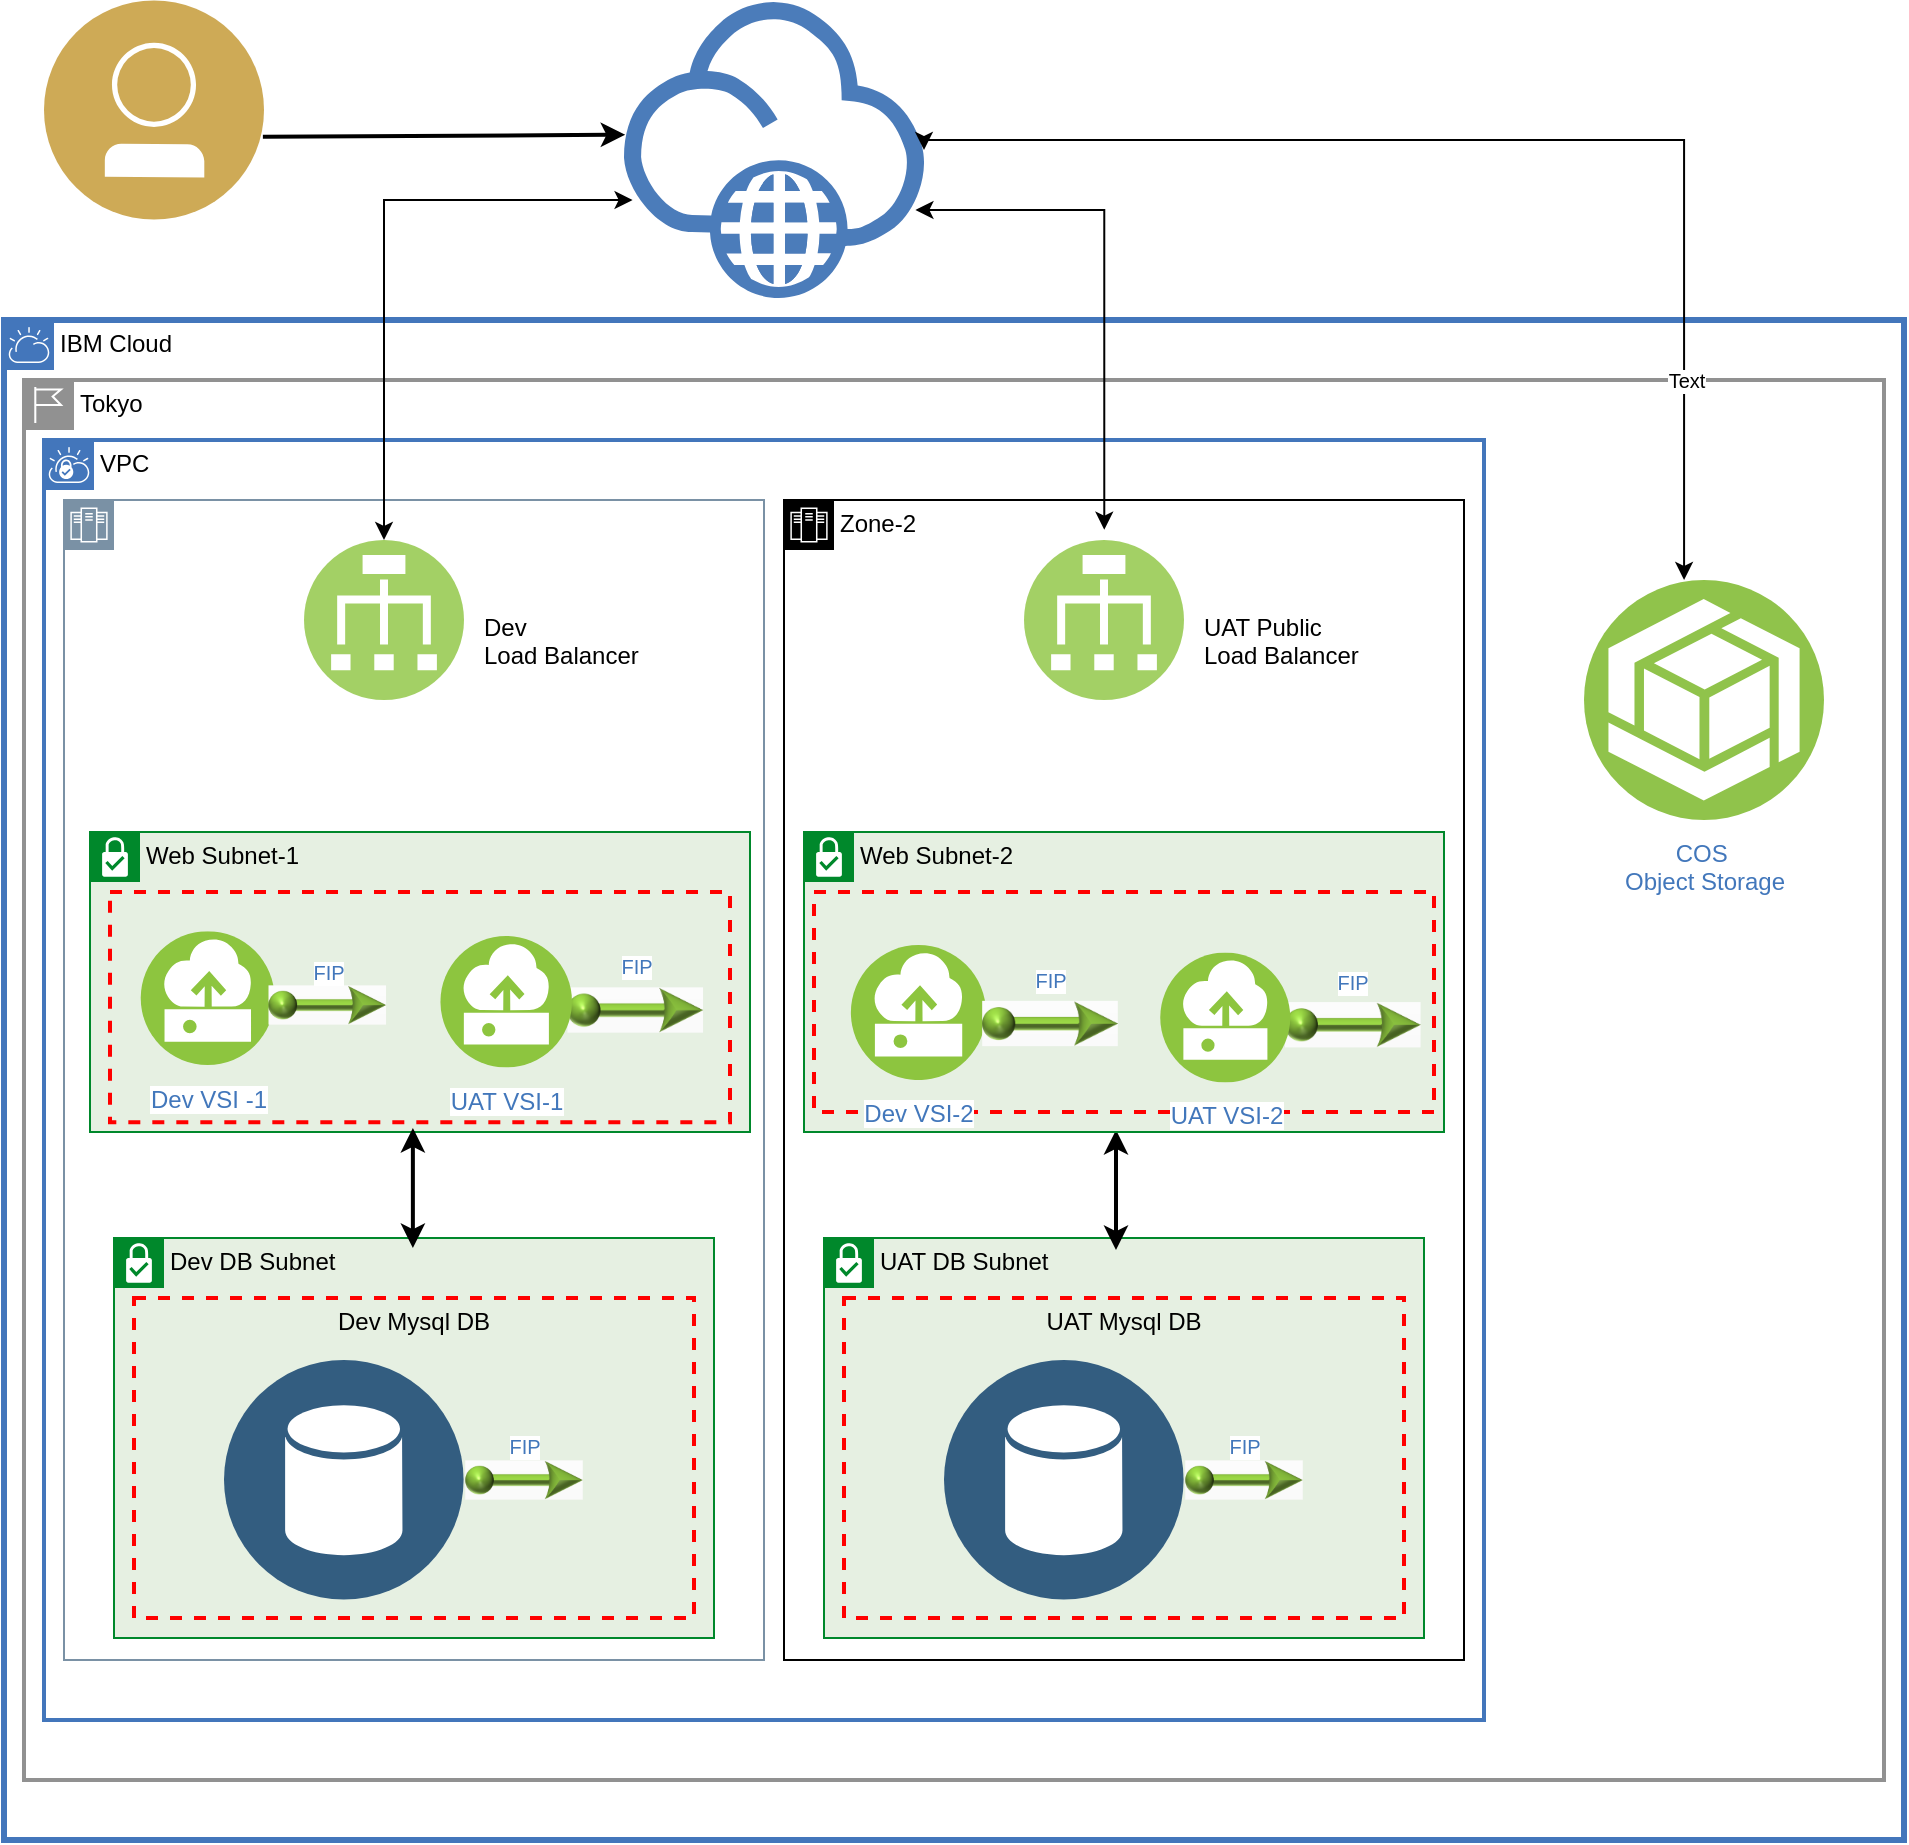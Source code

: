 <mxfile version="16.6.5" type="github">
  <diagram id="bMfHXcnNPN3_OucriJFl" name="Page-1">
    <mxGraphModel dx="1140" dy="571" grid="1" gridSize="10" guides="1" tooltips="1" connect="1" arrows="1" fold="1" page="1" pageScale="1" pageWidth="850" pageHeight="1100" background="none" math="0" shadow="0">
      <root>
        <mxCell id="0" />
        <mxCell id="1" parent="0" />
        <mxCell id="-SGei8ItMMGrmaWpwYBP-245" value="IBM Cloud" style="shape=mxgraph.ibm.box;prType=cloud;fontStyle=0;verticalAlign=top;align=left;spacingLeft=32;spacingTop=4;fillColor=none;rounded=0;whiteSpace=wrap;html=1;strokeColor=#4376BB;strokeWidth=3;dashed=0;container=0;spacing=-4;collapsible=0;expand=0;recursiveResize=0;fontSize=12;fontColor=#000000;" parent="1" vertex="1">
          <mxGeometry x="10" y="170" width="950" height="760" as="geometry" />
        </mxCell>
        <mxCell id="-SGei8ItMMGrmaWpwYBP-246" value="Tokyo" style="shape=mxgraph.ibm.box;prType=region;fontStyle=0;verticalAlign=top;align=left;spacingLeft=32;spacingTop=4;fillColor=none;rounded=0;whiteSpace=wrap;html=1;strokeColor=#919191;strokeWidth=2;dashed=0;container=0;spacing=-4;collapsible=0;expand=0;recursiveResize=0;fontSize=12;fontColor=#000000;" parent="1" vertex="1">
          <mxGeometry x="20" y="200" width="930" height="700" as="geometry" />
        </mxCell>
        <mxCell id="-SGei8ItMMGrmaWpwYBP-248" value="VPC" style="shape=mxgraph.ibm.box;prType=vpc;fontStyle=0;verticalAlign=top;align=left;spacingLeft=32;spacingTop=4;fillColor=none;rounded=0;whiteSpace=wrap;html=1;strokeColor=#4376BB;strokeWidth=2;dashed=0;container=1;spacing=-4;collapsible=0;expand=0;recursiveResize=0;horizontal=1;" parent="1" vertex="1">
          <mxGeometry x="30" y="230" width="720" height="640" as="geometry" />
        </mxCell>
        <mxCell id="ziAIK8e2hK0k-ULHB1On-2" value="Zone-2" style="shape=mxgraph.ibm.box;prType=zone;fontStyle=0;verticalAlign=top;align=left;spacingLeft=32;spacingTop=4;fillColor=none;rounded=0;whiteSpace=wrap;html=1;strokeColor=#000000;strokeWidth=1;dashed=0;container=1;spacing=-4;collapsible=0;expand=0;recursiveResize=0;" vertex="1" parent="-SGei8ItMMGrmaWpwYBP-248">
          <mxGeometry x="370" y="30" width="340" height="580" as="geometry" />
        </mxCell>
        <mxCell id="ziAIK8e2hK0k-ULHB1On-80" value="UAT DB Subnet" style="shape=mxgraph.ibm.box;prType=subnet;fontStyle=0;verticalAlign=top;align=left;spacingLeft=32;spacingTop=4;fillColor=#E6F0E2;rounded=0;whiteSpace=wrap;html=1;strokeColor=#00882B;strokeWidth=1;dashed=0;container=1;spacing=-4;collapsible=0;expand=0;recursiveResize=0;shadow=0;labelBackgroundColor=none;labelBorderColor=none;fontColor=#000000;" vertex="1" parent="ziAIK8e2hK0k-ULHB1On-2">
          <mxGeometry x="20" y="369" width="300" height="200" as="geometry" />
        </mxCell>
        <mxCell id="ziAIK8e2hK0k-ULHB1On-81" value="UAT Mysql DB" style="fontStyle=0;verticalAlign=top;align=center;spacingTop=-2;fillColor=none;rounded=0;whiteSpace=wrap;html=1;strokeColor=#FF0000;strokeWidth=2;dashed=1;container=1;collapsible=0;expand=0;recursiveResize=0;shadow=0;labelBackgroundColor=none;labelBorderColor=none;fontColor=#000000;" vertex="1" parent="ziAIK8e2hK0k-ULHB1On-80">
          <mxGeometry x="10" y="30" width="280" height="160" as="geometry" />
        </mxCell>
        <mxCell id="ziAIK8e2hK0k-ULHB1On-82" value="" style="aspect=fixed;perimeter=ellipsePerimeter;html=1;align=center;shadow=0;dashed=0;fontColor=#4277BB;labelBackgroundColor=#ffffff;fontSize=12;spacingTop=3;image;image=img/lib/ibm/data/data_services.svg;labelBorderColor=none;strokeColor=#000000;fillColor=none;" vertex="1" parent="ziAIK8e2hK0k-ULHB1On-81">
          <mxGeometry x="50" y="31" width="120" height="120" as="geometry" />
        </mxCell>
        <mxCell id="ziAIK8e2hK0k-ULHB1On-92" value="FIP" style="aspect=fixed;perimeter=ellipsePerimeter;html=1;align=center;shadow=0;dashed=0;fontColor=#4277BB;labelBackgroundColor=#ffffff;fontSize=10;spacingTop=2;image;image=img/lib/ibm/vpc/FloatingIP.svg;labelBorderColor=none;strokeColor=#000000;fillColor=none;horizontal=1;verticalAlign=bottom;labelPosition=center;verticalLabelPosition=top;spacing=-20;" vertex="1" parent="ziAIK8e2hK0k-ULHB1On-81">
          <mxGeometry x="170" y="61" width="60" height="60" as="geometry" />
        </mxCell>
        <mxCell id="ziAIK8e2hK0k-ULHB1On-84" value="" style="endArrow=classic;startArrow=classic;html=1;rounded=0;fontColor=#000000;strokeWidth=2;" edge="1" parent="ziAIK8e2hK0k-ULHB1On-2">
          <mxGeometry width="50" height="50" relative="1" as="geometry">
            <mxPoint x="166" y="375" as="sourcePoint" />
            <mxPoint x="166" y="315" as="targetPoint" />
          </mxGeometry>
        </mxCell>
        <object label="UAT Public&#xa;Load Balancer" placeholders="1" fgdfgdfgd="" id="ziAIK8e2hK0k-ULHB1On-97">
          <mxCell style="aspect=fixed;perimeter=ellipsePerimeter;align=left;shadow=0;dashed=0;fontColor=#000000;labelBackgroundColor=none;fontSize=12;spacingTop=-58;image;image=img/lib/ibm/vpc/LoadBalancer.svg;strokeColor=#999999;fillColor=none;opacity=80;labelBorderColor=none;whiteSpace=wrap;textDirection=ltr;verticalAlign=top;horizontal=1;direction=east;labelPosition=right;verticalLabelPosition=bottom;spacing=10;spacingBottom=6;spacingRight=5;" vertex="1" parent="ziAIK8e2hK0k-ULHB1On-2">
            <mxGeometry x="120" y="20" width="80" height="80" as="geometry" />
          </mxCell>
        </object>
        <mxCell id="ziAIK8e2hK0k-ULHB1On-25" value="" style="group" vertex="1" connectable="0" parent="ziAIK8e2hK0k-ULHB1On-2">
          <mxGeometry x="10" y="166" width="320" height="150" as="geometry" />
        </mxCell>
        <mxCell id="ziAIK8e2hK0k-ULHB1On-26" value="" style="group" vertex="1" connectable="0" parent="ziAIK8e2hK0k-ULHB1On-25">
          <mxGeometry width="320.0" height="150.0" as="geometry" />
        </mxCell>
        <mxCell id="ziAIK8e2hK0k-ULHB1On-27" value="&lt;font color=&quot;#000000&quot;&gt;Web Subnet-2&lt;/font&gt;" style="shape=mxgraph.ibm.box;prType=subnet;fontStyle=0;verticalAlign=top;align=left;spacingLeft=32;spacingTop=4;fillColor=#E6F0E2;rounded=0;whiteSpace=wrap;html=1;strokeColor=#00882B;strokeWidth=1;dashed=0;container=1;spacing=-4;collapsible=0;expand=0;recursiveResize=0;fontSize=12;fontColor=#FFFFFF;" vertex="1" parent="ziAIK8e2hK0k-ULHB1On-26">
          <mxGeometry width="320.0" height="150.0" as="geometry" />
        </mxCell>
        <mxCell id="ziAIK8e2hK0k-ULHB1On-48" value="" style="fontStyle=0;verticalAlign=top;align=center;spacingTop=-2;fillColor=none;rounded=0;whiteSpace=wrap;html=1;strokeColor=#FF0000;strokeWidth=2;dashed=1;container=1;collapsible=0;expand=0;recursiveResize=0;shadow=0;labelBackgroundColor=none;labelBorderColor=none;fontColor=#000000;" vertex="1" parent="ziAIK8e2hK0k-ULHB1On-27">
          <mxGeometry x="5" y="30" width="310" height="110" as="geometry" />
        </mxCell>
        <mxCell id="ziAIK8e2hK0k-ULHB1On-28" value="Dev VSI-2" style="aspect=fixed;perimeter=ellipsePerimeter;html=1;align=center;shadow=0;dashed=0;fontColor=#4277BB;labelBackgroundColor=#ffffff;fontSize=12;spacingTop=3;image;image=img/lib/ibm/vpc/Instance.svg;strokeColor=#0000FF;fillColor=#B3B3B3;" vertex="1" parent="ziAIK8e2hK0k-ULHB1On-48">
          <mxGeometry x="10" y="26.5" width="84.42" height="67.54" as="geometry" />
        </mxCell>
        <mxCell id="ziAIK8e2hK0k-ULHB1On-96" value="FIP" style="aspect=fixed;perimeter=ellipsePerimeter;html=1;align=center;shadow=0;dashed=0;fontColor=#4277BB;labelBackgroundColor=#ffffff;fontSize=10;spacingTop=2;image;image=img/lib/ibm/vpc/FloatingIP.svg;labelBorderColor=none;strokeColor=#000000;fillColor=none;horizontal=1;verticalAlign=bottom;labelPosition=center;verticalLabelPosition=top;spacing=-20;" vertex="1" parent="ziAIK8e2hK0k-ULHB1On-48">
          <mxGeometry x="234.76" y="31.75" width="69.24" height="69.24" as="geometry" />
        </mxCell>
        <mxCell id="ziAIK8e2hK0k-ULHB1On-95" value="FIP" style="aspect=fixed;perimeter=ellipsePerimeter;html=1;align=center;shadow=0;dashed=0;fontColor=#4277BB;labelBackgroundColor=#ffffff;fontSize=10;spacingTop=2;image;image=img/lib/ibm/vpc/FloatingIP.svg;labelBorderColor=none;strokeColor=#000000;fillColor=none;horizontal=1;verticalAlign=bottom;labelPosition=center;verticalLabelPosition=top;spacing=-20;" vertex="1" parent="ziAIK8e2hK0k-ULHB1On-26">
          <mxGeometry x="88.38" y="61.13" width="69.24" height="69.24" as="geometry" />
        </mxCell>
        <mxCell id="ziAIK8e2hK0k-ULHB1On-29" value="UAT VSI-2" style="aspect=fixed;perimeter=ellipsePerimeter;html=1;align=center;shadow=0;dashed=0;fontColor=#4277BB;labelBackgroundColor=#ffffff;fontSize=12;spacingTop=3;image;image=img/lib/ibm/vpc/Instance.svg;strokeColor=#0000FF;fillColor=#B3B3B3;" vertex="1" parent="ziAIK8e2hK0k-ULHB1On-26">
          <mxGeometry x="170" y="60.25" width="81.25" height="65" as="geometry" />
        </mxCell>
        <mxCell id="ziAIK8e2hK0k-ULHB1On-1" value="Zone-1" style="shape=mxgraph.ibm.box;prType=zone;fontStyle=0;verticalAlign=top;align=left;spacingLeft=32;spacingTop=4;fillColor=none;rounded=0;whiteSpace=wrap;html=1;strokeColor=#7A91A5;strokeWidth=1;dashed=0;container=1;spacing=-4;collapsible=0;expand=0;recursiveResize=0;shadow=0;fontColor=#ffffff;gradientColor=#ffffff;" vertex="1" parent="-SGei8ItMMGrmaWpwYBP-248">
          <mxGeometry x="10" y="30" width="350" height="580" as="geometry" />
        </mxCell>
        <object label="Dev &#xa;Load Balancer" placeholders="1" fgdfgdfgd="" id="ziAIK8e2hK0k-ULHB1On-5">
          <mxCell style="aspect=fixed;perimeter=ellipsePerimeter;align=left;shadow=0;dashed=0;fontColor=#000000;labelBackgroundColor=none;fontSize=12;spacingTop=-58;image;image=img/lib/ibm/vpc/LoadBalancer.svg;strokeColor=#999999;fillColor=none;opacity=80;labelBorderColor=none;whiteSpace=wrap;textDirection=ltr;verticalAlign=top;horizontal=1;direction=east;labelPosition=right;verticalLabelPosition=bottom;spacing=10;spacingBottom=6;spacingRight=5;" vertex="1" parent="ziAIK8e2hK0k-ULHB1On-1">
            <mxGeometry x="120" y="20" width="80" height="80" as="geometry" />
          </mxCell>
        </object>
        <mxCell id="ziAIK8e2hK0k-ULHB1On-14" value="" style="group" vertex="1" connectable="0" parent="ziAIK8e2hK0k-ULHB1On-1">
          <mxGeometry x="10" y="168" width="330" height="150" as="geometry" />
        </mxCell>
        <mxCell id="ziAIK8e2hK0k-ULHB1On-15" value="" style="group" vertex="1" connectable="0" parent="ziAIK8e2hK0k-ULHB1On-14">
          <mxGeometry x="3" y="-2" width="330" height="150" as="geometry" />
        </mxCell>
        <mxCell id="ziAIK8e2hK0k-ULHB1On-16" value="&lt;font color=&quot;#000000&quot;&gt;Web Subnet-1&lt;/font&gt;" style="shape=mxgraph.ibm.box;prType=subnet;fontStyle=0;verticalAlign=top;align=left;spacingLeft=32;spacingTop=4;fillColor=#E6F0E2;rounded=0;whiteSpace=wrap;html=1;strokeColor=#00882B;strokeWidth=1;dashed=0;container=1;spacing=-4;collapsible=0;expand=0;recursiveResize=0;fontSize=12;fontColor=#FFFFFF;" vertex="1" parent="ziAIK8e2hK0k-ULHB1On-15">
          <mxGeometry width="330" height="150" as="geometry" />
        </mxCell>
        <mxCell id="ziAIK8e2hK0k-ULHB1On-31" value="" style="fontStyle=0;verticalAlign=top;align=center;spacingTop=-2;fillColor=none;rounded=0;whiteSpace=wrap;html=1;strokeColor=#FF0000;strokeWidth=2;dashed=1;container=1;collapsible=0;expand=0;recursiveResize=0;shadow=0;labelBackgroundColor=none;labelBorderColor=none;fontColor=#000000;" vertex="1" parent="ziAIK8e2hK0k-ULHB1On-15">
          <mxGeometry x="10" y="30" width="310" height="115.16" as="geometry" />
        </mxCell>
        <mxCell id="ziAIK8e2hK0k-ULHB1On-18" value="Dev VSI -1" style="aspect=fixed;perimeter=ellipsePerimeter;html=1;align=center;shadow=0;dashed=0;fontColor=#4277BB;labelBackgroundColor=#ffffff;fontSize=12;spacingTop=3;image;image=img/lib/ibm/vpc/Instance.svg;strokeColor=#0000FF;fillColor=#B3B3B3;" vertex="1" parent="ziAIK8e2hK0k-ULHB1On-31">
          <mxGeometry x="7.0" y="19.59" width="83.635" height="66.912" as="geometry" />
        </mxCell>
        <mxCell id="ziAIK8e2hK0k-ULHB1On-93" value="FIP" style="aspect=fixed;perimeter=ellipsePerimeter;html=1;align=center;shadow=0;dashed=0;fontColor=#4277BB;labelBackgroundColor=#ffffff;fontSize=10;spacingTop=2;image;image=img/lib/ibm/vpc/FloatingIP.svg;labelBorderColor=none;strokeColor=#000000;fillColor=none;horizontal=1;verticalAlign=bottom;labelPosition=center;verticalLabelPosition=top;spacing=-20;" vertex="1" parent="ziAIK8e2hK0k-ULHB1On-31">
          <mxGeometry x="78.64" y="26.5" width="60" height="60" as="geometry" />
        </mxCell>
        <mxCell id="ziAIK8e2hK0k-ULHB1On-94" value="FIP" style="aspect=fixed;perimeter=ellipsePerimeter;html=1;align=center;shadow=0;dashed=0;fontColor=#4277BB;labelBackgroundColor=#ffffff;fontSize=10;spacingTop=2;image;image=img/lib/ibm/vpc/FloatingIP.svg;labelBorderColor=none;strokeColor=#000000;fillColor=none;horizontal=1;verticalAlign=bottom;labelPosition=center;verticalLabelPosition=top;spacing=-20;" vertex="1" parent="ziAIK8e2hK0k-ULHB1On-31">
          <mxGeometry x="228" y="24.39" width="69.24" height="69.24" as="geometry" />
        </mxCell>
        <mxCell id="ziAIK8e2hK0k-ULHB1On-22" value="UAT VSI-1" style="aspect=fixed;perimeter=ellipsePerimeter;html=1;align=center;shadow=0;dashed=0;fontColor=#4277BB;labelBackgroundColor=#ffffff;fontSize=12;spacingTop=3;image;image=img/lib/ibm/vpc/Instance.svg;strokeColor=#0000FF;fillColor=#B3B3B3;" vertex="1" parent="ziAIK8e2hK0k-ULHB1On-15">
          <mxGeometry x="167.0" y="52" width="82.235" height="65.792" as="geometry" />
        </mxCell>
        <mxCell id="ziAIK8e2hK0k-ULHB1On-78" value="Dev DB Subnet" style="shape=mxgraph.ibm.box;prType=subnet;fontStyle=0;verticalAlign=top;align=left;spacingLeft=32;spacingTop=4;fillColor=#E6F0E2;rounded=0;whiteSpace=wrap;html=1;strokeColor=#00882B;strokeWidth=1;dashed=0;container=1;spacing=-4;collapsible=0;expand=0;recursiveResize=0;shadow=0;labelBackgroundColor=none;labelBorderColor=none;fontColor=#000000;" vertex="1" parent="ziAIK8e2hK0k-ULHB1On-1">
          <mxGeometry x="25" y="369" width="300" height="200" as="geometry" />
        </mxCell>
        <mxCell id="ziAIK8e2hK0k-ULHB1On-49" value="Dev Mysql DB" style="fontStyle=0;verticalAlign=top;align=center;spacingTop=-2;fillColor=none;rounded=0;whiteSpace=wrap;html=1;strokeColor=#FF0000;strokeWidth=2;dashed=1;container=1;collapsible=0;expand=0;recursiveResize=0;shadow=0;labelBackgroundColor=none;labelBorderColor=none;fontColor=#000000;" vertex="1" parent="ziAIK8e2hK0k-ULHB1On-78">
          <mxGeometry x="10" y="30" width="280" height="160" as="geometry" />
        </mxCell>
        <mxCell id="ziAIK8e2hK0k-ULHB1On-53" value="" style="aspect=fixed;perimeter=ellipsePerimeter;html=1;align=center;shadow=0;dashed=0;fontColor=#4277BB;labelBackgroundColor=#ffffff;fontSize=12;spacingTop=3;image;image=img/lib/ibm/data/data_services.svg;labelBorderColor=none;strokeColor=#000000;fillColor=none;" vertex="1" parent="ziAIK8e2hK0k-ULHB1On-49">
          <mxGeometry x="45" y="31" width="120" height="120" as="geometry" />
        </mxCell>
        <mxCell id="ziAIK8e2hK0k-ULHB1On-91" value="FIP" style="aspect=fixed;perimeter=ellipsePerimeter;html=1;align=center;shadow=0;dashed=0;fontColor=#4277BB;labelBackgroundColor=#ffffff;fontSize=10;spacingTop=2;image;image=img/lib/ibm/vpc/FloatingIP.svg;labelBorderColor=none;strokeColor=#000000;fillColor=none;horizontal=1;verticalAlign=bottom;labelPosition=center;verticalLabelPosition=top;spacing=-20;" vertex="1" parent="ziAIK8e2hK0k-ULHB1On-49">
          <mxGeometry x="165" y="61" width="60" height="60" as="geometry" />
        </mxCell>
        <mxCell id="ziAIK8e2hK0k-ULHB1On-85" value="" style="endArrow=classic;startArrow=classic;html=1;rounded=0;fontColor=#000000;strokeWidth=2;" edge="1" parent="ziAIK8e2hK0k-ULHB1On-1">
          <mxGeometry width="50" height="50" relative="1" as="geometry">
            <mxPoint x="174.44" y="374" as="sourcePoint" />
            <mxPoint x="174.44" y="314" as="targetPoint" />
          </mxGeometry>
        </mxCell>
        <mxCell id="ziAIK8e2hK0k-ULHB1On-3" value="" style="aspect=fixed;perimeter=ellipsePerimeter;html=1;align=center;shadow=0;dashed=0;fontColor=#4277BB;labelBackgroundColor=#ffffff;fontSize=12;spacingTop=3;image;image=img/lib/ibm/users/user.svg;strokeColor=#999999;fillColor=none;opacity=80;imageBorder=none;" vertex="1" parent="1">
          <mxGeometry x="30" y="10" width="110" height="110" as="geometry" />
        </mxCell>
        <mxCell id="ziAIK8e2hK0k-ULHB1On-4" value="" style="aspect=fixed;perimeter=ellipsePerimeter;html=1;align=center;shadow=0;dashed=0;fontColor=#4277BB;labelBackgroundColor=none;fontSize=12;spacingTop=3;image;image=img/lib/ibm/vpc/Internet.svg;strokeColor=#999999;fillColor=none;opacity=70;imageBorder=none;" vertex="1" parent="1">
          <mxGeometry x="320" y="10" width="150" height="150" as="geometry" />
        </mxCell>
        <mxCell id="ziAIK8e2hK0k-ULHB1On-58" value="" style="html=1;labelBackgroundColor=#ffffff;endArrow=classic;endFill=1;endSize=6;jettySize=auto;orthogonalLoop=1;strokeWidth=2;fontSize=14;rounded=0;fontColor=#000000;exitX=0.995;exitY=0.622;exitDx=0;exitDy=0;entryX=0.004;entryY=0.449;entryDx=0;entryDy=0;exitPerimeter=0;entryPerimeter=0;" edge="1" parent="1" source="ziAIK8e2hK0k-ULHB1On-3" target="ziAIK8e2hK0k-ULHB1On-4">
          <mxGeometry width="60" height="60" relative="1" as="geometry">
            <mxPoint x="849" y="80" as="sourcePoint" />
            <mxPoint x="849" y="150" as="targetPoint" />
          </mxGeometry>
        </mxCell>
        <mxCell id="ziAIK8e2hK0k-ULHB1On-71" value="COS&amp;nbsp;&lt;br&gt;Object Storage" style="aspect=fixed;perimeter=ellipsePerimeter;html=1;align=center;shadow=0;dashed=0;fontColor=#4277BB;labelBackgroundColor=#ffffff;fontSize=12;spacingTop=3;image;image=img/lib/ibm/vpc/ObjectStorage.svg;labelBorderColor=none;strokeColor=#000000;fillColor=none;" vertex="1" parent="1">
          <mxGeometry x="800" y="300" width="120" height="120" as="geometry" />
        </mxCell>
        <mxCell id="ziAIK8e2hK0k-ULHB1On-101" value="" style="edgeStyle=elbowEdgeStyle;rounded=0;elbow=vertical;html=1;labelBackgroundColor=#ffffff;startArrow=classic;startFill=1;startSize=6;endArrow=classic;endFill=1;endSize=6;jettySize=auto;orthogonalLoop=1;strokeWidth=1;fontSize=14;fontColor=#000000;entryX=0.417;entryY=0;entryDx=0;entryDy=0;entryPerimeter=0;exitX=1;exitY=0.5;exitDx=0;exitDy=0;" edge="1" parent="1" source="ziAIK8e2hK0k-ULHB1On-4" target="ziAIK8e2hK0k-ULHB1On-71">
          <mxGeometry width="60" height="60" relative="1" as="geometry">
            <mxPoint x="490" y="85" as="sourcePoint" />
            <mxPoint x="600" y="-10" as="targetPoint" />
            <Array as="points">
              <mxPoint x="690" y="80" />
            </Array>
          </mxGeometry>
        </mxCell>
        <mxCell id="ziAIK8e2hK0k-ULHB1On-102" value="Text" style="edgeLabel;html=1;align=center;verticalAlign=middle;resizable=0;points=[];fontSize=10;fontColor=#000000;" vertex="1" connectable="0" parent="ziAIK8e2hK0k-ULHB1On-101">
          <mxGeometry x="0.67" y="1" relative="1" as="geometry">
            <mxPoint as="offset" />
          </mxGeometry>
        </mxCell>
        <mxCell id="ziAIK8e2hK0k-ULHB1On-103" value="" style="edgeStyle=elbowEdgeStyle;rounded=0;elbow=vertical;html=1;labelBackgroundColor=#ffffff;startArrow=classic;startFill=1;startSize=6;endArrow=classic;endFill=1;endSize=6;jettySize=auto;orthogonalLoop=1;strokeWidth=1;fontSize=14;fontColor=#000000;exitX=0.5;exitY=0;exitDx=0;exitDy=0;" edge="1" parent="1" source="ziAIK8e2hK0k-ULHB1On-5" target="ziAIK8e2hK0k-ULHB1On-4">
          <mxGeometry width="60" height="60" relative="1" as="geometry">
            <mxPoint x="260" y="150" as="sourcePoint" />
            <mxPoint x="320" y="90" as="targetPoint" />
            <Array as="points">
              <mxPoint x="230" y="110" />
            </Array>
          </mxGeometry>
        </mxCell>
        <mxCell id="ziAIK8e2hK0k-ULHB1On-104" value="" style="edgeStyle=elbowEdgeStyle;rounded=0;elbow=vertical;html=1;labelBackgroundColor=#ffffff;startArrow=classic;startFill=1;startSize=6;endArrow=classic;endFill=1;endSize=6;jettySize=auto;orthogonalLoop=1;strokeWidth=1;fontSize=14;fontColor=#000000;exitX=0.471;exitY=0.017;exitDx=0;exitDy=0;exitPerimeter=0;" edge="1" parent="1">
          <mxGeometry width="60" height="60" relative="1" as="geometry">
            <mxPoint x="560.14" y="274.86" as="sourcePoint" />
            <mxPoint x="465.711" y="115" as="targetPoint" />
            <Array as="points">
              <mxPoint x="500" y="115" />
              <mxPoint x="520" y="135" />
            </Array>
          </mxGeometry>
        </mxCell>
      </root>
    </mxGraphModel>
  </diagram>
</mxfile>
